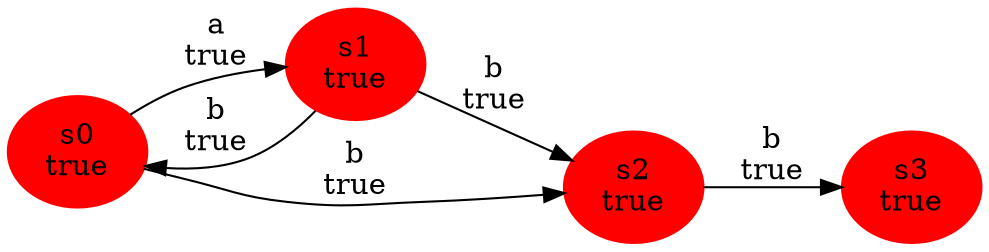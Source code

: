 digraph D5 {
 rankdir=LR;
 size="8,5"
0 [label="s0\ntrue\n",color=red, style=filled];
1 [label="s1\ntrue\n",color=red, style=filled];
2 [label="s2\ntrue\n",color=red, style=filled];
3 [label="s3\ntrue\n",color=red, style=filled];
0 -> 1 [label="a\ntrue\n"];
0 -> 2 [label="b\ntrue\n"];
1 -> 0 [label="b\ntrue\n"];
1 -> 2 [label="b\ntrue\n"];
2 -> 3 [label="b\ntrue\n"];
}